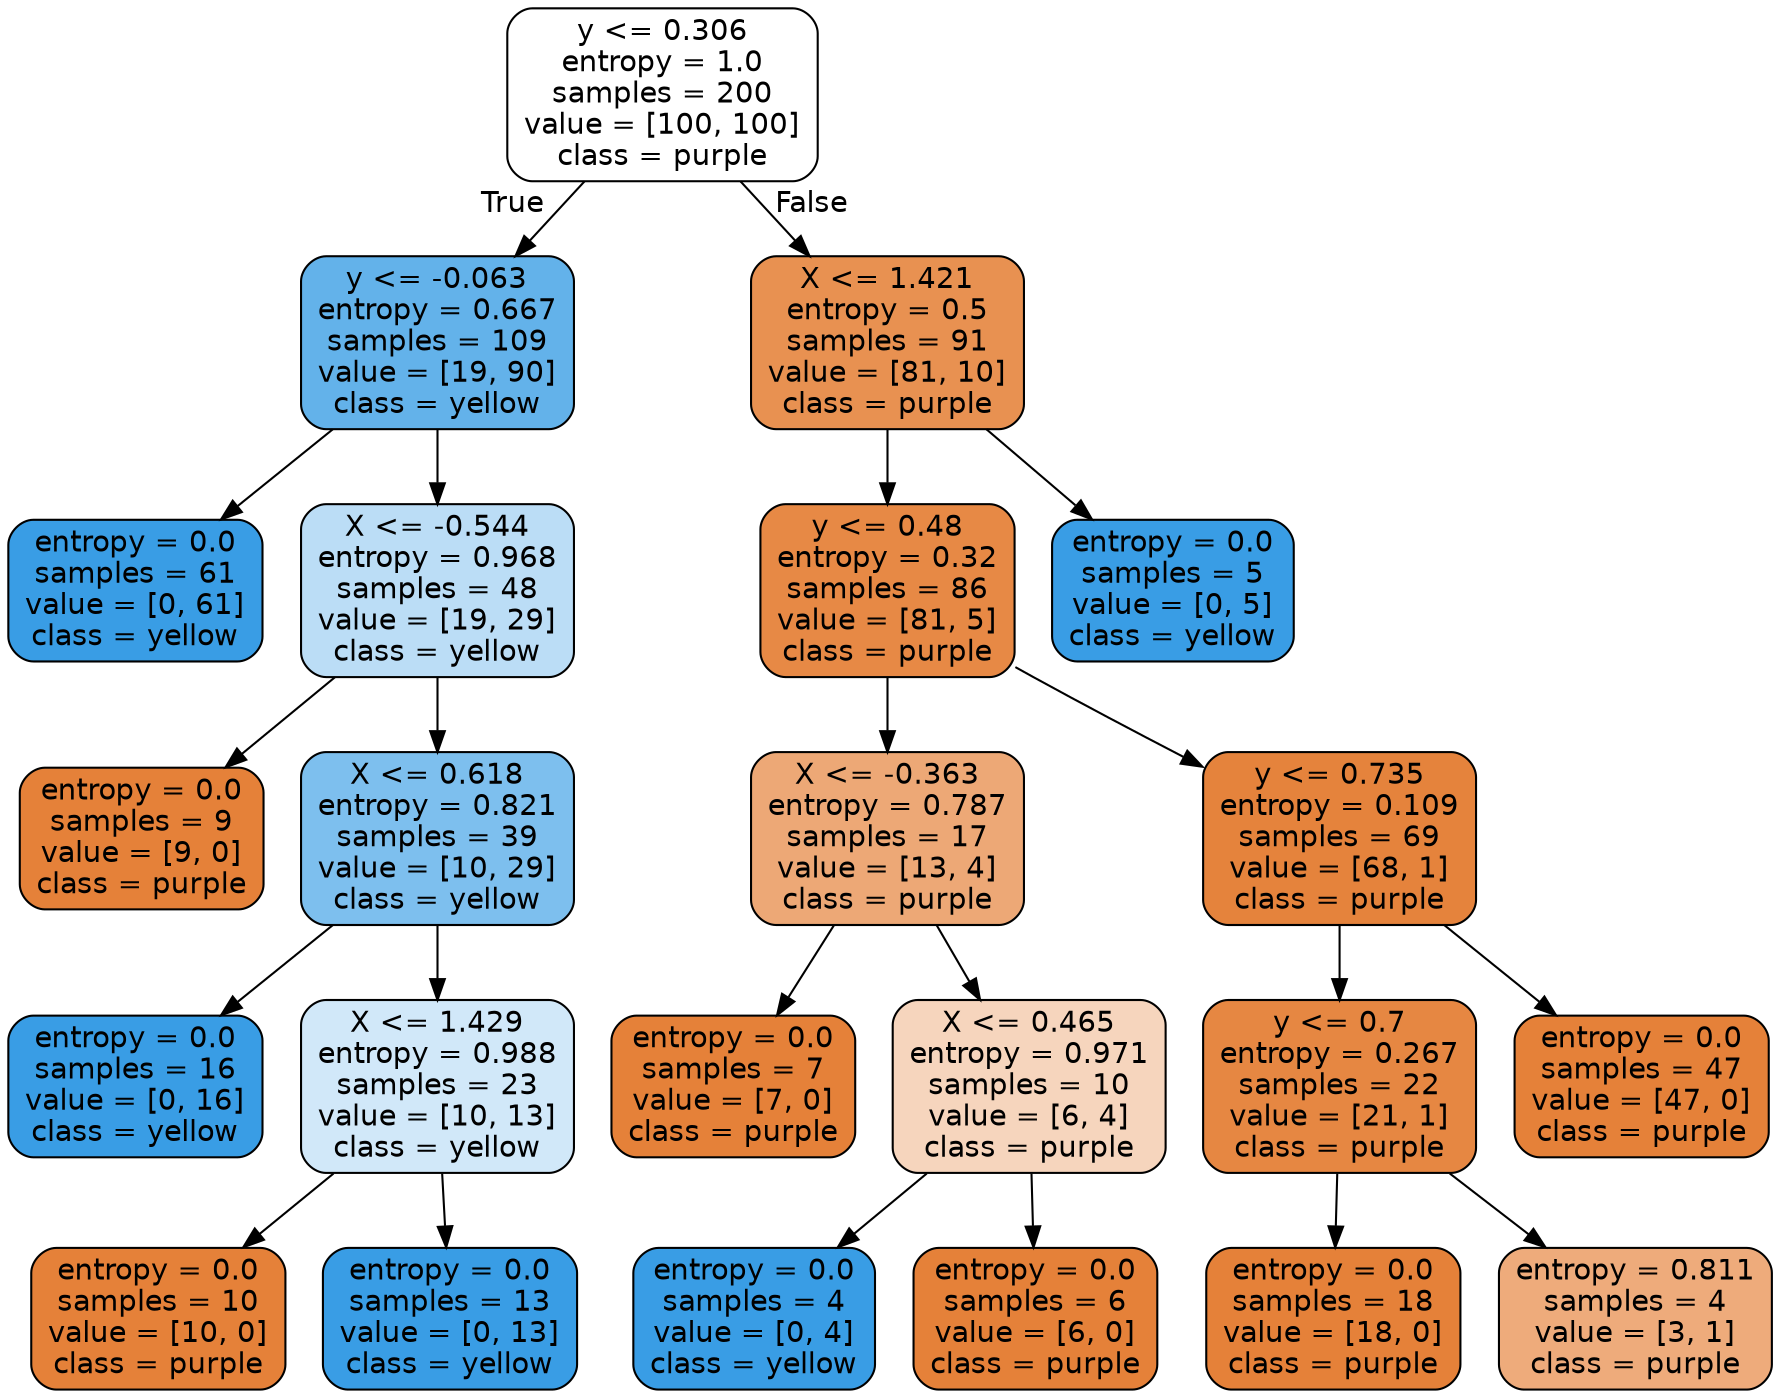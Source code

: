 digraph Tree {
node [shape=box, style="filled, rounded", color="black", fontname="helvetica"] ;
edge [fontname="helvetica"] ;
0 [label="y <= 0.306\nentropy = 1.0\nsamples = 200\nvalue = [100, 100]\nclass = purple", fillcolor="#ffffff"] ;
1 [label="y <= -0.063\nentropy = 0.667\nsamples = 109\nvalue = [19, 90]\nclass = yellow", fillcolor="#63b2ea"] ;
0 -> 1 [labeldistance=2.5, labelangle=45, headlabel="True"] ;
2 [label="entropy = 0.0\nsamples = 61\nvalue = [0, 61]\nclass = yellow", fillcolor="#399de5"] ;
1 -> 2 ;
3 [label="X <= -0.544\nentropy = 0.968\nsamples = 48\nvalue = [19, 29]\nclass = yellow", fillcolor="#bbddf6"] ;
1 -> 3 ;
4 [label="entropy = 0.0\nsamples = 9\nvalue = [9, 0]\nclass = purple", fillcolor="#e58139"] ;
3 -> 4 ;
5 [label="X <= 0.618\nentropy = 0.821\nsamples = 39\nvalue = [10, 29]\nclass = yellow", fillcolor="#7dbfee"] ;
3 -> 5 ;
6 [label="entropy = 0.0\nsamples = 16\nvalue = [0, 16]\nclass = yellow", fillcolor="#399de5"] ;
5 -> 6 ;
7 [label="X <= 1.429\nentropy = 0.988\nsamples = 23\nvalue = [10, 13]\nclass = yellow", fillcolor="#d1e8f9"] ;
5 -> 7 ;
8 [label="entropy = 0.0\nsamples = 10\nvalue = [10, 0]\nclass = purple", fillcolor="#e58139"] ;
7 -> 8 ;
9 [label="entropy = 0.0\nsamples = 13\nvalue = [0, 13]\nclass = yellow", fillcolor="#399de5"] ;
7 -> 9 ;
10 [label="X <= 1.421\nentropy = 0.5\nsamples = 91\nvalue = [81, 10]\nclass = purple", fillcolor="#e89151"] ;
0 -> 10 [labeldistance=2.5, labelangle=-45, headlabel="False"] ;
11 [label="y <= 0.48\nentropy = 0.32\nsamples = 86\nvalue = [81, 5]\nclass = purple", fillcolor="#e78945"] ;
10 -> 11 ;
12 [label="X <= -0.363\nentropy = 0.787\nsamples = 17\nvalue = [13, 4]\nclass = purple", fillcolor="#eda876"] ;
11 -> 12 ;
13 [label="entropy = 0.0\nsamples = 7\nvalue = [7, 0]\nclass = purple", fillcolor="#e58139"] ;
12 -> 13 ;
14 [label="X <= 0.465\nentropy = 0.971\nsamples = 10\nvalue = [6, 4]\nclass = purple", fillcolor="#f6d5bd"] ;
12 -> 14 ;
15 [label="entropy = 0.0\nsamples = 4\nvalue = [0, 4]\nclass = yellow", fillcolor="#399de5"] ;
14 -> 15 ;
16 [label="entropy = 0.0\nsamples = 6\nvalue = [6, 0]\nclass = purple", fillcolor="#e58139"] ;
14 -> 16 ;
17 [label="y <= 0.735\nentropy = 0.109\nsamples = 69\nvalue = [68, 1]\nclass = purple", fillcolor="#e5833c"] ;
11 -> 17 ;
18 [label="y <= 0.7\nentropy = 0.267\nsamples = 22\nvalue = [21, 1]\nclass = purple", fillcolor="#e68742"] ;
17 -> 18 ;
19 [label="entropy = 0.0\nsamples = 18\nvalue = [18, 0]\nclass = purple", fillcolor="#e58139"] ;
18 -> 19 ;
20 [label="entropy = 0.811\nsamples = 4\nvalue = [3, 1]\nclass = purple", fillcolor="#eeab7b"] ;
18 -> 20 ;
21 [label="entropy = 0.0\nsamples = 47\nvalue = [47, 0]\nclass = purple", fillcolor="#e58139"] ;
17 -> 21 ;
22 [label="entropy = 0.0\nsamples = 5\nvalue = [0, 5]\nclass = yellow", fillcolor="#399de5"] ;
10 -> 22 ;
}